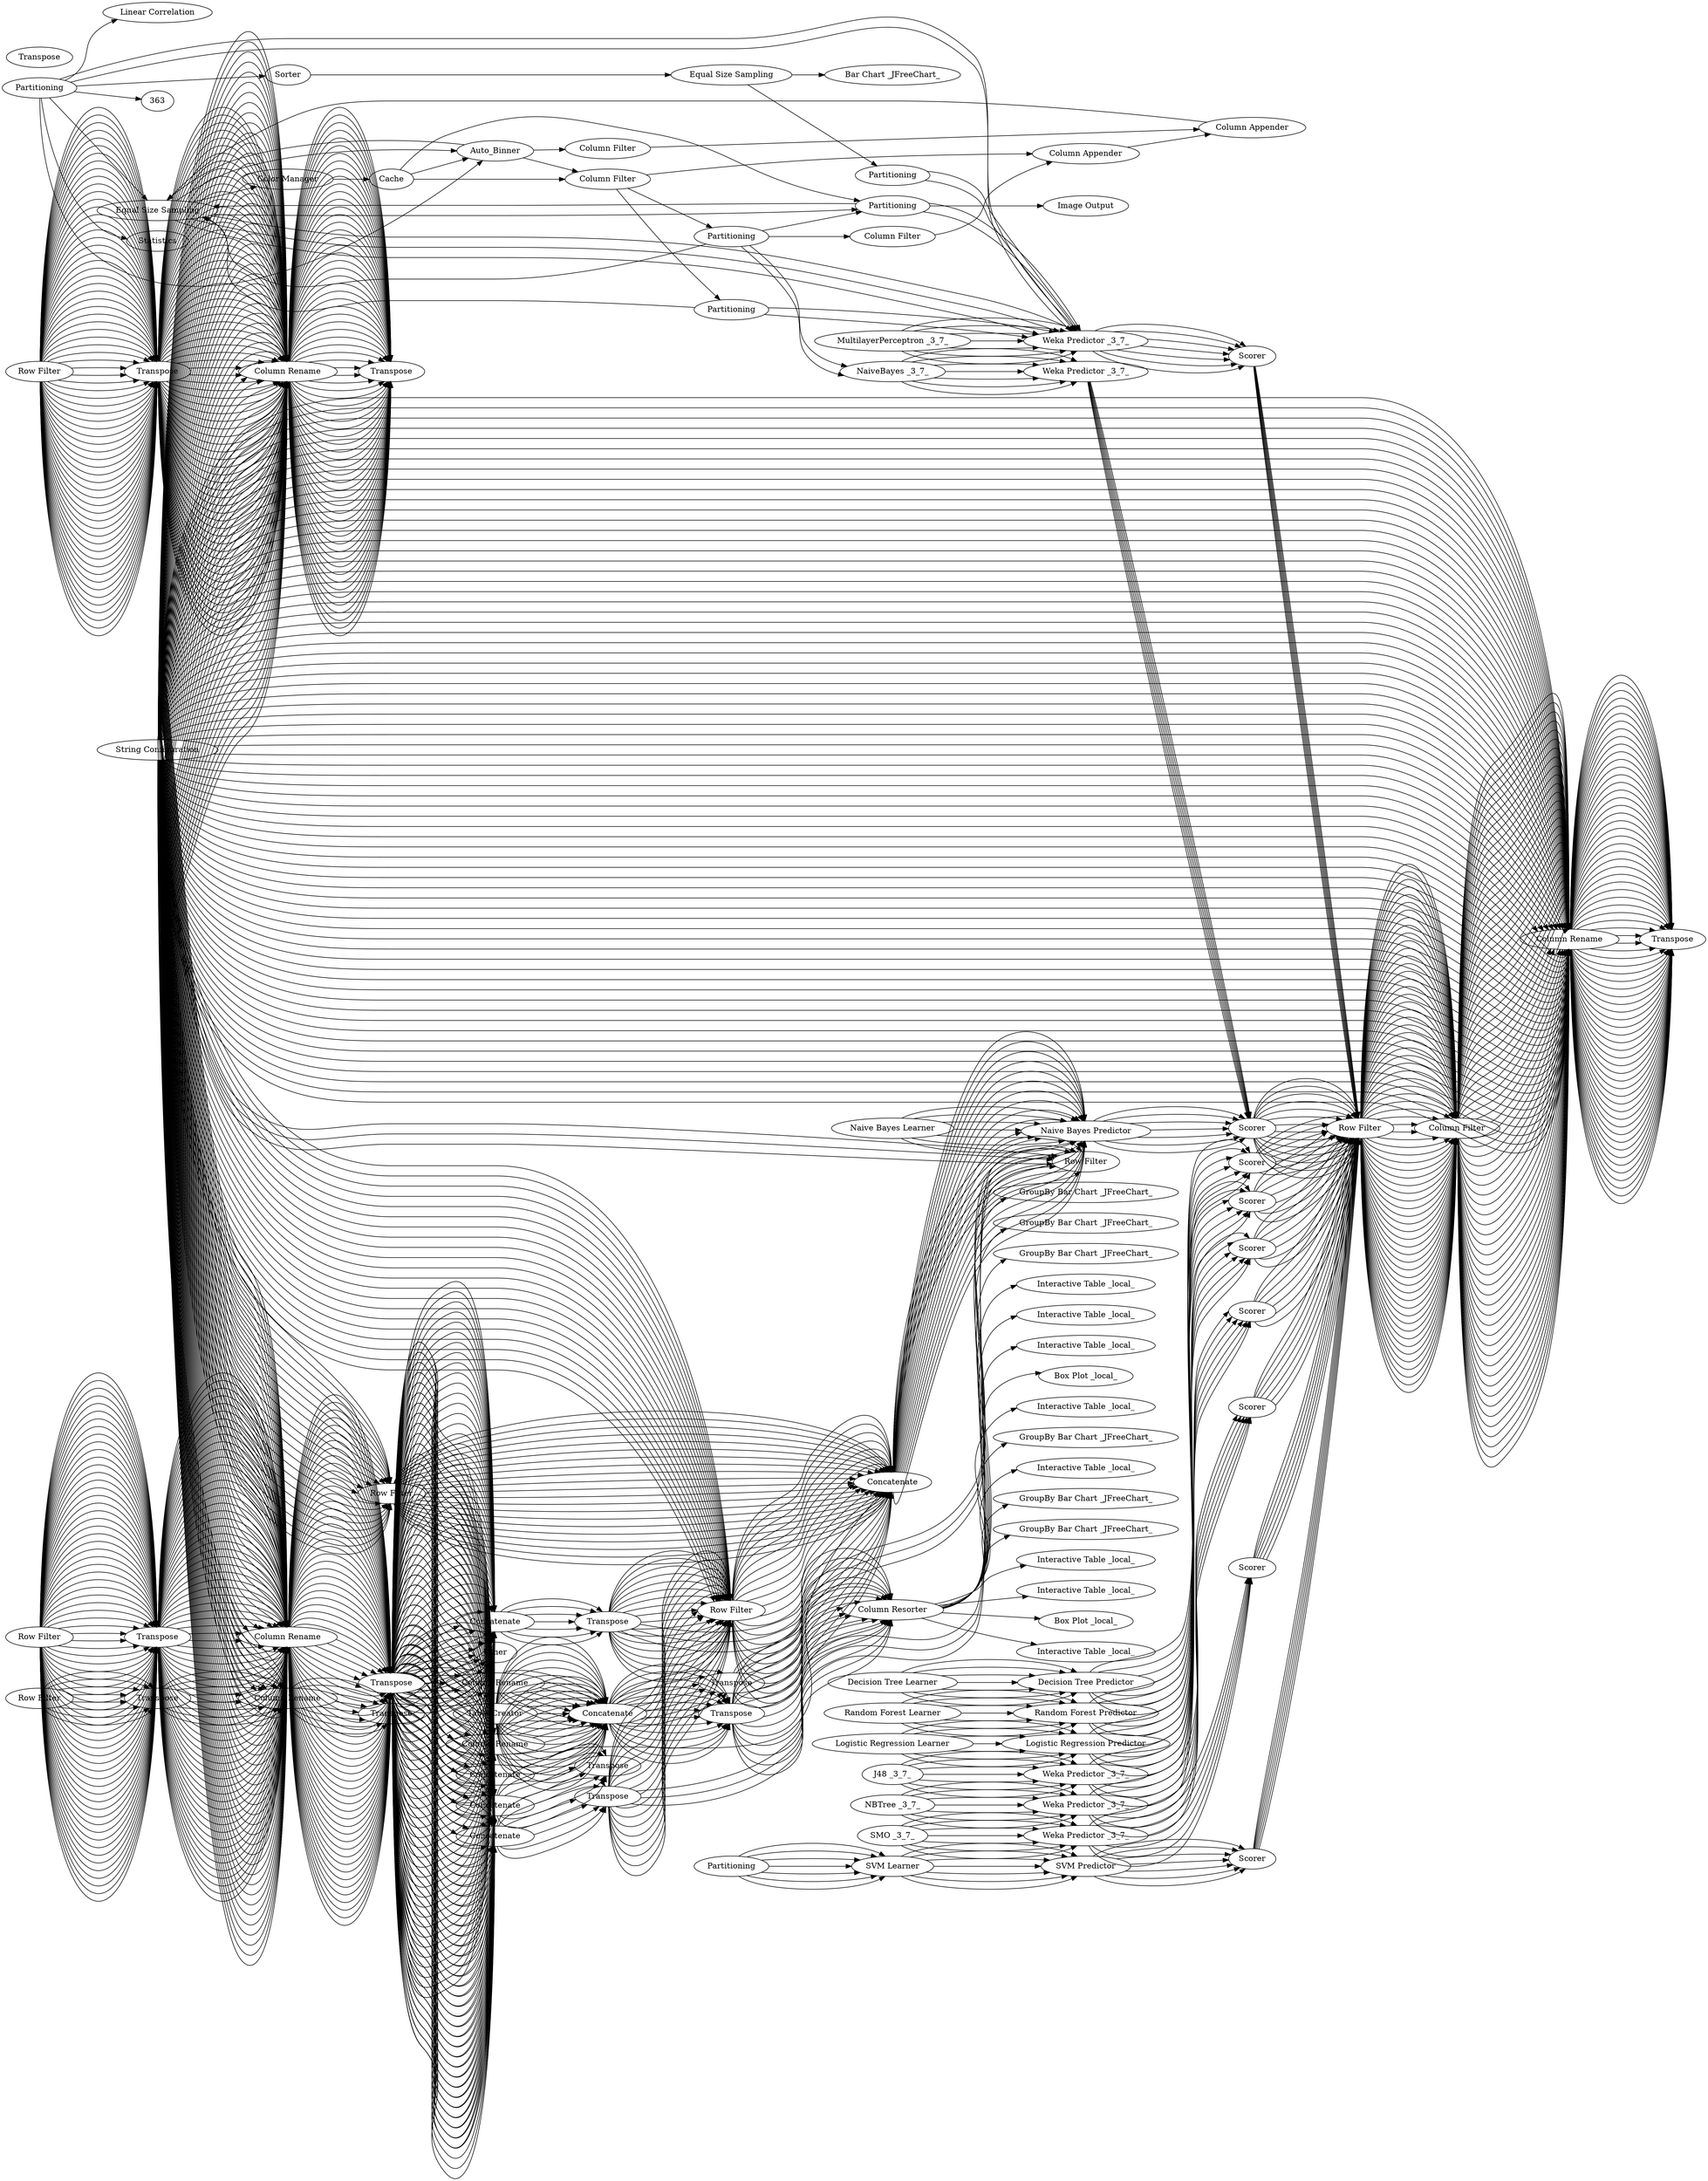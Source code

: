 digraph {
	1 [label="Excel Reader"]
	5 [label=Partitioning]
	23 [label="Image Output"]
	24 [label=Statistics]
	5 [label="Category To Number"]
	6 [label="Interactive Table _local_"]
	8 [label="Color Manager"]
	2 [label="Column Selection QuickForm _legacy_ _deprecated_"]
	3 [label="Column Selection QuickForm _legacy_ _deprecated_"]
	4 [label="R View _Table_"]
	5 [label="Merge Variables _deprecated_"]
	6 [label="String Input _legacy_ _deprecated_"]
	7 [label=Cache]
	10 [label="Column Filter"]
	218 [label="Linear Correlation"]
	216 [label=Concatenate]
	217 [label=Transpose]
	234 [label=Concatenate]
	235 [label=Concatenate]
	26 [label="Decision Tree Learner"]
	29 [label="Decision Tree Predictor"]
	30 [label=Scorer]
	48 [label="Row Filter"]
	49 [label="Column Filter"]
	67 [label="Column Rename"]
	212 [label=Transpose]
	220 [label="Row Filter"]
	221 [label="Row Filter"]
	228 [label=Transpose]
	229 [label="Column Rename"]
	230 [label=Transpose]
	231 [label="Column Rename"]
	232 [label=Transpose]
	233 [label=Transpose]
	241 [label="String Configuration"]
	51 [label="Random Forest Learner"]
	53 [label="Random Forest Predictor"]
	61 [label=Scorer]
	48 [label="Row Filter"]
	49 [label="Column Filter"]
	67 [label="Column Rename"]
	212 [label=Transpose]
	220 [label="Row Filter"]
	221 [label="Row Filter"]
	228 [label=Transpose]
	229 [label="Column Rename"]
	230 [label=Transpose]
	231 [label="Column Rename"]
	232 [label=Transpose]
	233 [label=Transpose]
	241 [label="String Configuration"]
	71 [label="Logistic Regression Learner"]
	73 [label="Logistic Regression Predictor"]
	74 [label=Scorer]
	48 [label="Row Filter"]
	49 [label="Column Filter"]
	67 [label="Column Rename"]
	212 [label=Transpose]
	220 [label="Row Filter"]
	221 [label="Row Filter"]
	228 [label=Transpose]
	229 [label="Column Rename"]
	230 [label=Transpose]
	231 [label="Column Rename"]
	232 [label=Transpose]
	233 [label=Transpose]
	241 [label="String Configuration"]
	174 [label="MultilayerPerceptron _3_7_"]
	176 [label="Weka Predictor _3_7_"]
	177 [label=Scorer]
	48 [label="Row Filter"]
	49 [label="Column Filter"]
	67 [label="Column Rename"]
	212 [label=Transpose]
	220 [label="Row Filter"]
	221 [label="Row Filter"]
	228 [label=Transpose]
	229 [label="Column Rename"]
	230 [label=Transpose]
	231 [label="Column Rename"]
	232 [label=Transpose]
	233 [label=Transpose]
	241 [label="String Configuration"]
	118 [label="J48 _3_7_"]
	120 [label="Weka Predictor _3_7_"]
	122 [label=Scorer]
	48 [label="Row Filter"]
	49 [label="Column Filter"]
	67 [label="Column Rename"]
	212 [label=Transpose]
	220 [label="Row Filter"]
	221 [label="Row Filter"]
	228 [label=Transpose]
	229 [label="Column Rename"]
	230 [label=Transpose]
	231 [label="Column Rename"]
	232 [label=Transpose]
	233 [label=Transpose]
	241 [label="String Configuration"]
	101 [label="NBTree _3_7_"]
	113 [label="Weka Predictor _3_7_"]
	114 [label=Scorer]
	48 [label="Row Filter"]
	49 [label="Column Filter"]
	67 [label="Column Rename"]
	212 [label=Transpose]
	220 [label="Row Filter"]
	221 [label="Row Filter"]
	228 [label=Transpose]
	229 [label="Column Rename"]
	230 [label=Transpose]
	231 [label="Column Rename"]
	232 [label=Transpose]
	233 [label=Transpose]
	241 [label="String Configuration"]
	133 [label="SMO _3_7_"]
	137 [label="Weka Predictor _3_7_"]
	141 [label=Scorer]
	48 [label="Row Filter"]
	49 [label="Column Filter"]
	67 [label="Column Rename"]
	212 [label=Transpose]
	220 [label="Row Filter"]
	221 [label="Row Filter"]
	228 [label=Transpose]
	229 [label="Column Rename"]
	230 [label=Transpose]
	231 [label="Column Rename"]
	232 [label=Transpose]
	233 [label=Transpose]
	241 [label="String Configuration"]
	191 [label="SVM Learner"]
	192 [label="SVM Predictor"]
	196 [label=Scorer]
	202 [label=Partitioning]
	48 [label="Row Filter"]
	49 [label="Column Filter"]
	67 [label="Column Rename"]
	212 [label=Transpose]
	220 [label="Row Filter"]
	221 [label="Row Filter"]
	228 [label=Transpose]
	229 [label="Column Rename"]
	230 [label=Transpose]
	231 [label="Column Rename"]
	232 [label=Transpose]
	233 [label=Transpose]
	241 [label="String Configuration"]
	265 [label=Transpose]
	268 [label=Transpose]
	48 [label="Row Filter"]
	49 [label="Column Filter"]
	67 [label="Column Rename"]
	212 [label=Transpose]
	220 [label="Row Filter"]
	221 [label="Row Filter"]
	228 [label=Transpose]
	229 [label="Column Rename"]
	230 [label=Transpose]
	231 [label="Column Rename"]
	232 [label=Transpose]
	233 [label=Transpose]
	241 [label="String Configuration"]
	288 [label="Naive Bayes Learner"]
	289 [label="Naive Bayes Predictor"]
	290 [label=Scorer]
	48 [label="Row Filter"]
	49 [label="Column Filter"]
	67 [label="Column Rename"]
	212 [label=Transpose]
	220 [label="Row Filter"]
	221 [label="Row Filter"]
	228 [label=Transpose]
	229 [label="Column Rename"]
	230 [label=Transpose]
	231 [label="Column Rename"]
	232 [label=Transpose]
	233 [label=Transpose]
	241 [label="String Configuration"]
	290 [label=Scorer]
	292 [label="NaiveBayes _3_7_"]
	293 [label="Weka Predictor _3_7_"]
	304 [label=Joiner]
	241 [label="String Configuration"]
	266 [label="Row Filter"]
	269 [label="Row Filter"]
	270 [label=Concatenate]
	271 [label=Transpose]
	274 [label="Table Creator"]
	275 [label=Concatenate]
	276 [label="Column Resorter"]
	277 [label="Column Rename"]
	278 [label=Transpose]
	241 [label="String Configuration"]
	266 [label="Row Filter"]
	269 [label="Row Filter"]
	270 [label=Concatenate]
	271 [label=Transpose]
	272 [label="Column Rename"]
	273 [label=Transpose]
	274 [label="Table Creator"]
	275 [label=Concatenate]
	276 [label="Column Resorter"]
	241 [label="String Configuration"]
	266 [label="Row Filter"]
	269 [label="Row Filter"]
	270 [label=Concatenate]
	271 [label=Transpose]
	272 [label="Column Rename"]
	273 [label=Transpose]
	274 [label="Table Creator"]
	275 [label=Concatenate]
	276 [label="Column Resorter"]
	324 [label="Equal Size Sampling"]
	325 [label=Sorter]
	326 [label="Bar Chart _JFreeChart_"]
	327 [label=Partitioning]
	216 [label=Concatenate]
	217 [label=Transpose]
	234 [label=Concatenate]
	235 [label=Concatenate]
	236 [label=Concatenate]
	26 [label="Decision Tree Learner"]
	29 [label="Decision Tree Predictor"]
	30 [label=Scorer]
	48 [label="Row Filter"]
	49 [label="Column Filter"]
	67 [label="Column Rename"]
	212 [label=Transpose]
	220 [label="Row Filter"]
	221 [label="Row Filter"]
	228 [label=Transpose]
	229 [label="Column Rename"]
	230 [label=Transpose]
	231 [label="Column Rename"]
	232 [label=Transpose]
	233 [label=Transpose]
	241 [label="String Configuration"]
	51 [label="Random Forest Learner"]
	53 [label="Random Forest Predictor"]
	61 [label=Scorer]
	48 [label="Row Filter"]
	49 [label="Column Filter"]
	67 [label="Column Rename"]
	212 [label=Transpose]
	220 [label="Row Filter"]
	221 [label="Row Filter"]
	228 [label=Transpose]
	229 [label="Column Rename"]
	230 [label=Transpose]
	231 [label="Column Rename"]
	232 [label=Transpose]
	233 [label=Transpose]
	241 [label="String Configuration"]
	71 [label="Logistic Regression Learner"]
	73 [label="Logistic Regression Predictor"]
	74 [label=Scorer]
	48 [label="Row Filter"]
	49 [label="Column Filter"]
	67 [label="Column Rename"]
	212 [label=Transpose]
	219 [label="Row Filter"]
	220 [label="Row Filter"]
	221 [label="Row Filter"]
	228 [label=Transpose]
	229 [label="Column Rename"]
	230 [label=Transpose]
	231 [label="Column Rename"]
	232 [label=Transpose]
	233 [label=Transpose]
	237 [label="Column Rename"]
	238 [label=Transpose]
	239 [label=Transpose]
	241 [label="String Configuration"]
	174 [label="MultilayerPerceptron _3_7_"]
	176 [label="Weka Predictor _3_7_"]
	177 [label=Scorer]
	48 [label="Row Filter"]
	49 [label="Column Filter"]
	67 [label="Column Rename"]
	212 [label=Transpose]
	219 [label="Row Filter"]
	220 [label="Row Filter"]
	221 [label="Row Filter"]
	228 [label=Transpose]
	229 [label="Column Rename"]
	230 [label=Transpose]
	231 [label="Column Rename"]
	232 [label=Transpose]
	233 [label=Transpose]
	237 [label="Column Rename"]
	238 [label=Transpose]
	239 [label=Transpose]
	241 [label="String Configuration"]
	118 [label="J48 _3_7_"]
	120 [label="Weka Predictor _3_7_"]
	122 [label=Scorer]
	48 [label="Row Filter"]
	49 [label="Column Filter"]
	67 [label="Column Rename"]
	212 [label=Transpose]
	219 [label="Row Filter"]
	220 [label="Row Filter"]
	221 [label="Row Filter"]
	228 [label=Transpose]
	229 [label="Column Rename"]
	230 [label=Transpose]
	231 [label="Column Rename"]
	232 [label=Transpose]
	233 [label=Transpose]
	237 [label="Column Rename"]
	238 [label=Transpose]
	239 [label=Transpose]
	241 [label="String Configuration"]
	101 [label="NBTree _3_7_"]
	113 [label="Weka Predictor _3_7_"]
	114 [label=Scorer]
	48 [label="Row Filter"]
	49 [label="Column Filter"]
	67 [label="Column Rename"]
	212 [label=Transpose]
	219 [label="Row Filter"]
	220 [label="Row Filter"]
	221 [label="Row Filter"]
	228 [label=Transpose]
	229 [label="Column Rename"]
	230 [label=Transpose]
	231 [label="Column Rename"]
	232 [label=Transpose]
	233 [label=Transpose]
	237 [label="Column Rename"]
	238 [label=Transpose]
	239 [label=Transpose]
	241 [label="String Configuration"]
	133 [label="SMO _3_7_"]
	137 [label="Weka Predictor _3_7_"]
	141 [label=Scorer]
	48 [label="Row Filter"]
	49 [label="Column Filter"]
	67 [label="Column Rename"]
	212 [label=Transpose]
	219 [label="Row Filter"]
	220 [label="Row Filter"]
	221 [label="Row Filter"]
	228 [label=Transpose]
	229 [label="Column Rename"]
	230 [label=Transpose]
	231 [label="Column Rename"]
	232 [label=Transpose]
	233 [label=Transpose]
	237 [label="Column Rename"]
	238 [label=Transpose]
	239 [label=Transpose]
	241 [label="String Configuration"]
	191 [label="SVM Learner"]
	192 [label="SVM Predictor"]
	196 [label=Scorer]
	202 [label=Partitioning]
	48 [label="Row Filter"]
	49 [label="Column Filter"]
	67 [label="Column Rename"]
	212 [label=Transpose]
	219 [label="Row Filter"]
	220 [label="Row Filter"]
	221 [label="Row Filter"]
	228 [label=Transpose]
	229 [label="Column Rename"]
	230 [label=Transpose]
	231 [label="Column Rename"]
	232 [label=Transpose]
	233 [label=Transpose]
	237 [label="Column Rename"]
	238 [label=Transpose]
	239 [label=Transpose]
	241 [label="String Configuration"]
	265 [label=Transpose]
	268 [label=Transpose]
	270 [label=Transpose]
	48 [label="Row Filter"]
	49 [label="Column Filter"]
	67 [label="Column Rename"]
	212 [label=Transpose]
	219 [label="Row Filter"]
	220 [label="Row Filter"]
	221 [label="Row Filter"]
	228 [label=Transpose]
	229 [label="Column Rename"]
	230 [label=Transpose]
	231 [label="Column Rename"]
	232 [label=Transpose]
	233 [label=Transpose]
	237 [label="Column Rename"]
	238 [label=Transpose]
	239 [label=Transpose]
	241 [label="String Configuration"]
	288 [label="Naive Bayes Learner"]
	289 [label="Naive Bayes Predictor"]
	290 [label=Scorer]
	48 [label="Row Filter"]
	49 [label="Column Filter"]
	67 [label="Column Rename"]
	212 [label=Transpose]
	219 [label="Row Filter"]
	220 [label="Row Filter"]
	221 [label="Row Filter"]
	228 [label=Transpose]
	229 [label="Column Rename"]
	230 [label=Transpose]
	231 [label="Column Rename"]
	232 [label=Transpose]
	233 [label=Transpose]
	237 [label="Column Rename"]
	238 [label=Transpose]
	239 [label=Transpose]
	241 [label="String Configuration"]
	290 [label=Scorer]
	292 [label="NaiveBayes _3_7_"]
	293 [label="Weka Predictor _3_7_"]
	241 [label="String Configuration"]
	264 [label="Row Filter"]
	266 [label="Row Filter"]
	269 [label="Row Filter"]
	270 [label=Concatenate]
	271 [label=Transpose]
	272 [label="Column Rename"]
	273 [label=Transpose]
	274 [label="Table Creator"]
	275 [label=Concatenate]
	276 [label="Column Resorter"]
	241 [label="String Configuration"]
	264 [label="Row Filter"]
	266 [label="Row Filter"]
	269 [label="Row Filter"]
	270 [label=Concatenate]
	271 [label=Transpose]
	274 [label="Table Creator"]
	275 [label=Concatenate]
	276 [label="Column Resorter"]
	277 [label="Column Rename"]
	278 [label=Transpose]
	241 [label="String Configuration"]
	264 [label="Row Filter"]
	266 [label="Row Filter"]
	269 [label="Row Filter"]
	270 [label=Concatenate]
	271 [label=Transpose]
	272 [label="Column Rename"]
	273 [label=Transpose]
	274 [label="Table Creator"]
	275 [label=Concatenate]
	276 [label="Column Resorter"]
	345 [label="GroupBy Bar Chart _JFreeChart_"]
	346 [label="GroupBy Bar Chart _JFreeChart_"]
	347 [label="GroupBy Bar Chart _JFreeChart_"]
	348 [label="Interactive Table _local_"]
	349 [label="Interactive Table _local_"]
	350 [label="Interactive Table _local_"]
	351 [label="Box Plot _local_"]
	352 [label="Interactive Table _local_"]
	354 [label="GroupBy Bar Chart _JFreeChart_"]
	355 [label="Interactive Table _local_"]
	356 [label="GroupBy Bar Chart _JFreeChart_"]
	357 [label="GroupBy Bar Chart _JFreeChart_"]
	358 [label="Interactive Table _local_"]
	359 [label="Interactive Table _local_"]
	360 [label="Box Plot _local_"]
	361 [label="Interactive Table _local_"]
	2 [label="Numeric Binner"]
	4 [label="String To Number"]
	5 [label="Box Plot"]
	6 [label=Auto_Binner]
	10 [label="Column Filter"]
	12 [label="Column Appender"]
	13 [label="Column Filter"]
	14 [label="Column Filter"]
	15 [label="Column Appender"]
	1 [label=Partitioning]
	2 [label=Partitioning]
	3 [label=Partitioning]
	4 [label=Partitioning]
	5 [label="Equal Size Sampling"]
	216 [label=Concatenate]
	217 [label=Transpose]
	234 [label=Concatenate]
	235 [label=Concatenate]
	26 [label="Decision Tree Learner"]
	29 [label="Decision Tree Predictor"]
	30 [label=Scorer]
	48 [label="Row Filter"]
	49 [label="Column Filter"]
	67 [label="Column Rename"]
	212 [label=Transpose]
	220 [label="Row Filter"]
	221 [label="Row Filter"]
	228 [label=Transpose]
	229 [label="Column Rename"]
	230 [label=Transpose]
	231 [label="Column Rename"]
	232 [label=Transpose]
	233 [label=Transpose]
	241 [label="String Configuration"]
	51 [label="Random Forest Learner"]
	53 [label="Random Forest Predictor"]
	61 [label=Scorer]
	48 [label="Row Filter"]
	49 [label="Column Filter"]
	67 [label="Column Rename"]
	212 [label=Transpose]
	220 [label="Row Filter"]
	221 [label="Row Filter"]
	228 [label=Transpose]
	229 [label="Column Rename"]
	230 [label=Transpose]
	231 [label="Column Rename"]
	232 [label=Transpose]
	233 [label=Transpose]
	241 [label="String Configuration"]
	71 [label="Logistic Regression Learner"]
	73 [label="Logistic Regression Predictor"]
	74 [label=Scorer]
	48 [label="Row Filter"]
	49 [label="Column Filter"]
	67 [label="Column Rename"]
	212 [label=Transpose]
	220 [label="Row Filter"]
	221 [label="Row Filter"]
	228 [label=Transpose]
	229 [label="Column Rename"]
	230 [label=Transpose]
	231 [label="Column Rename"]
	232 [label=Transpose]
	233 [label=Transpose]
	241 [label="String Configuration"]
	174 [label="MultilayerPerceptron _3_7_"]
	176 [label="Weka Predictor _3_7_"]
	177 [label=Scorer]
	48 [label="Row Filter"]
	49 [label="Column Filter"]
	67 [label="Column Rename"]
	212 [label=Transpose]
	220 [label="Row Filter"]
	221 [label="Row Filter"]
	228 [label=Transpose]
	229 [label="Column Rename"]
	230 [label=Transpose]
	231 [label="Column Rename"]
	232 [label=Transpose]
	233 [label=Transpose]
	241 [label="String Configuration"]
	118 [label="J48 _3_7_"]
	120 [label="Weka Predictor _3_7_"]
	122 [label=Scorer]
	48 [label="Row Filter"]
	49 [label="Column Filter"]
	67 [label="Column Rename"]
	212 [label=Transpose]
	220 [label="Row Filter"]
	221 [label="Row Filter"]
	228 [label=Transpose]
	229 [label="Column Rename"]
	230 [label=Transpose]
	231 [label="Column Rename"]
	232 [label=Transpose]
	233 [label=Transpose]
	241 [label="String Configuration"]
	101 [label="NBTree _3_7_"]
	113 [label="Weka Predictor _3_7_"]
	114 [label=Scorer]
	48 [label="Row Filter"]
	49 [label="Column Filter"]
	67 [label="Column Rename"]
	212 [label=Transpose]
	220 [label="Row Filter"]
	221 [label="Row Filter"]
	228 [label=Transpose]
	229 [label="Column Rename"]
	230 [label=Transpose]
	231 [label="Column Rename"]
	232 [label=Transpose]
	233 [label=Transpose]
	241 [label="String Configuration"]
	133 [label="SMO _3_7_"]
	137 [label="Weka Predictor _3_7_"]
	141 [label=Scorer]
	48 [label="Row Filter"]
	49 [label="Column Filter"]
	67 [label="Column Rename"]
	212 [label=Transpose]
	220 [label="Row Filter"]
	221 [label="Row Filter"]
	228 [label=Transpose]
	229 [label="Column Rename"]
	230 [label=Transpose]
	231 [label="Column Rename"]
	232 [label=Transpose]
	233 [label=Transpose]
	241 [label="String Configuration"]
	191 [label="SVM Learner"]
	192 [label="SVM Predictor"]
	196 [label=Scorer]
	202 [label=Partitioning]
	48 [label="Row Filter"]
	49 [label="Column Filter"]
	67 [label="Column Rename"]
	212 [label=Transpose]
	220 [label="Row Filter"]
	221 [label="Row Filter"]
	228 [label=Transpose]
	229 [label="Column Rename"]
	230 [label=Transpose]
	231 [label="Column Rename"]
	232 [label=Transpose]
	233 [label=Transpose]
	241 [label="String Configuration"]
	265 [label=Transpose]
	268 [label=Transpose]
	48 [label="Row Filter"]
	49 [label="Column Filter"]
	67 [label="Column Rename"]
	212 [label=Transpose]
	220 [label="Row Filter"]
	221 [label="Row Filter"]
	228 [label=Transpose]
	229 [label="Column Rename"]
	230 [label=Transpose]
	231 [label="Column Rename"]
	232 [label=Transpose]
	233 [label=Transpose]
	241 [label="String Configuration"]
	288 [label="Naive Bayes Learner"]
	289 [label="Naive Bayes Predictor"]
	290 [label=Scorer]
	48 [label="Row Filter"]
	49 [label="Column Filter"]
	67 [label="Column Rename"]
	212 [label=Transpose]
	220 [label="Row Filter"]
	221 [label="Row Filter"]
	228 [label=Transpose]
	229 [label="Column Rename"]
	230 [label=Transpose]
	231 [label="Column Rename"]
	232 [label=Transpose]
	233 [label=Transpose]
	241 [label="String Configuration"]
	290 [label=Scorer]
	292 [label="NaiveBayes _3_7_"]
	293 [label="Weka Predictor _3_7_"]
	304 [label=Joiner]
	241 [label="String Configuration"]
	266 [label="Row Filter"]
	269 [label="Row Filter"]
	270 [label=Concatenate]
	271 [label=Transpose]
	274 [label="Table Creator"]
	275 [label=Concatenate]
	276 [label="Column Resorter"]
	277 [label="Column Rename"]
	278 [label=Transpose]
	241 [label="String Configuration"]
	266 [label="Row Filter"]
	269 [label="Row Filter"]
	270 [label=Concatenate]
	271 [label=Transpose]
	272 [label="Column Rename"]
	273 [label=Transpose]
	274 [label="Table Creator"]
	275 [label=Concatenate]
	276 [label="Column Resorter"]
	241 [label="String Configuration"]
	266 [label="Row Filter"]
	269 [label="Row Filter"]
	270 [label=Concatenate]
	271 [label=Transpose]
	272 [label="Column Rename"]
	273 [label=Transpose]
	274 [label="Table Creator"]
	275 [label=Concatenate]
	276 [label="Column Resorter"]
	216 [label=Concatenate]
	217 [label=Transpose]
	234 [label=Concatenate]
	235 [label=Concatenate]
	26 [label="Decision Tree Learner"]
	29 [label="Decision Tree Predictor"]
	30 [label=Scorer]
	48 [label="Row Filter"]
	49 [label="Column Filter"]
	67 [label="Column Rename"]
	212 [label=Transpose]
	220 [label="Row Filter"]
	221 [label="Row Filter"]
	228 [label=Transpose]
	229 [label="Column Rename"]
	230 [label=Transpose]
	231 [label="Column Rename"]
	232 [label=Transpose]
	233 [label=Transpose]
	241 [label="String Configuration"]
	51 [label="Random Forest Learner"]
	53 [label="Random Forest Predictor"]
	61 [label=Scorer]
	48 [label="Row Filter"]
	49 [label="Column Filter"]
	67 [label="Column Rename"]
	212 [label=Transpose]
	220 [label="Row Filter"]
	221 [label="Row Filter"]
	228 [label=Transpose]
	229 [label="Column Rename"]
	230 [label=Transpose]
	231 [label="Column Rename"]
	232 [label=Transpose]
	233 [label=Transpose]
	241 [label="String Configuration"]
	71 [label="Logistic Regression Learner"]
	73 [label="Logistic Regression Predictor"]
	74 [label=Scorer]
	48 [label="Row Filter"]
	49 [label="Column Filter"]
	67 [label="Column Rename"]
	212 [label=Transpose]
	220 [label="Row Filter"]
	221 [label="Row Filter"]
	228 [label=Transpose]
	229 [label="Column Rename"]
	230 [label=Transpose]
	231 [label="Column Rename"]
	232 [label=Transpose]
	233 [label=Transpose]
	241 [label="String Configuration"]
	174 [label="MultilayerPerceptron _3_7_"]
	176 [label="Weka Predictor _3_7_"]
	177 [label=Scorer]
	48 [label="Row Filter"]
	49 [label="Column Filter"]
	67 [label="Column Rename"]
	212 [label=Transpose]
	220 [label="Row Filter"]
	221 [label="Row Filter"]
	228 [label=Transpose]
	229 [label="Column Rename"]
	230 [label=Transpose]
	231 [label="Column Rename"]
	232 [label=Transpose]
	233 [label=Transpose]
	241 [label="String Configuration"]
	118 [label="J48 _3_7_"]
	120 [label="Weka Predictor _3_7_"]
	122 [label=Scorer]
	48 [label="Row Filter"]
	49 [label="Column Filter"]
	67 [label="Column Rename"]
	212 [label=Transpose]
	220 [label="Row Filter"]
	221 [label="Row Filter"]
	228 [label=Transpose]
	229 [label="Column Rename"]
	230 [label=Transpose]
	231 [label="Column Rename"]
	232 [label=Transpose]
	233 [label=Transpose]
	241 [label="String Configuration"]
	101 [label="NBTree _3_7_"]
	113 [label="Weka Predictor _3_7_"]
	114 [label=Scorer]
	48 [label="Row Filter"]
	49 [label="Column Filter"]
	67 [label="Column Rename"]
	212 [label=Transpose]
	220 [label="Row Filter"]
	221 [label="Row Filter"]
	228 [label=Transpose]
	229 [label="Column Rename"]
	230 [label=Transpose]
	231 [label="Column Rename"]
	232 [label=Transpose]
	233 [label=Transpose]
	241 [label="String Configuration"]
	133 [label="SMO _3_7_"]
	137 [label="Weka Predictor _3_7_"]
	141 [label=Scorer]
	48 [label="Row Filter"]
	49 [label="Column Filter"]
	67 [label="Column Rename"]
	212 [label=Transpose]
	220 [label="Row Filter"]
	221 [label="Row Filter"]
	228 [label=Transpose]
	229 [label="Column Rename"]
	230 [label=Transpose]
	231 [label="Column Rename"]
	232 [label=Transpose]
	233 [label=Transpose]
	241 [label="String Configuration"]
	191 [label="SVM Learner"]
	192 [label="SVM Predictor"]
	196 [label=Scorer]
	202 [label=Partitioning]
	48 [label="Row Filter"]
	49 [label="Column Filter"]
	67 [label="Column Rename"]
	212 [label=Transpose]
	220 [label="Row Filter"]
	221 [label="Row Filter"]
	228 [label=Transpose]
	229 [label="Column Rename"]
	230 [label=Transpose]
	231 [label="Column Rename"]
	232 [label=Transpose]
	233 [label=Transpose]
	241 [label="String Configuration"]
	265 [label=Transpose]
	268 [label=Transpose]
	48 [label="Row Filter"]
	49 [label="Column Filter"]
	67 [label="Column Rename"]
	212 [label=Transpose]
	220 [label="Row Filter"]
	221 [label="Row Filter"]
	228 [label=Transpose]
	229 [label="Column Rename"]
	230 [label=Transpose]
	231 [label="Column Rename"]
	232 [label=Transpose]
	233 [label=Transpose]
	241 [label="String Configuration"]
	288 [label="Naive Bayes Learner"]
	289 [label="Naive Bayes Predictor"]
	290 [label=Scorer]
	48 [label="Row Filter"]
	49 [label="Column Filter"]
	67 [label="Column Rename"]
	212 [label=Transpose]
	220 [label="Row Filter"]
	221 [label="Row Filter"]
	228 [label=Transpose]
	229 [label="Column Rename"]
	230 [label=Transpose]
	231 [label="Column Rename"]
	232 [label=Transpose]
	233 [label=Transpose]
	241 [label="String Configuration"]
	290 [label=Scorer]
	292 [label="NaiveBayes _3_7_"]
	293 [label="Weka Predictor _3_7_"]
	304 [label=Joiner]
	241 [label="String Configuration"]
	266 [label="Row Filter"]
	269 [label="Row Filter"]
	270 [label=Concatenate]
	271 [label=Transpose]
	274 [label="Table Creator"]
	275 [label=Concatenate]
	276 [label="Column Resorter"]
	277 [label="Column Rename"]
	278 [label=Transpose]
	241 [label="String Configuration"]
	266 [label="Row Filter"]
	269 [label="Row Filter"]
	270 [label=Concatenate]
	271 [label=Transpose]
	272 [label="Column Rename"]
	273 [label=Transpose]
	274 [label="Table Creator"]
	275 [label=Concatenate]
	276 [label="Column Resorter"]
	241 [label="String Configuration"]
	266 [label="Row Filter"]
	269 [label="Row Filter"]
	270 [label=Concatenate]
	271 [label=Transpose]
	272 [label="Column Rename"]
	273 [label=Transpose]
	274 [label="Table Creator"]
	275 [label=Concatenate]
	276 [label="Column Resorter"]
	216 [label=Concatenate]
	217 [label=Transpose]
	234 [label=Concatenate]
	235 [label=Concatenate]
	26 [label="Decision Tree Learner"]
	29 [label="Decision Tree Predictor"]
	30 [label=Scorer]
	48 [label="Row Filter"]
	49 [label="Column Filter"]
	67 [label="Column Rename"]
	212 [label=Transpose]
	220 [label="Row Filter"]
	221 [label="Row Filter"]
	228 [label=Transpose]
	229 [label="Column Rename"]
	230 [label=Transpose]
	231 [label="Column Rename"]
	232 [label=Transpose]
	233 [label=Transpose]
	241 [label="String Configuration"]
	51 [label="Random Forest Learner"]
	53 [label="Random Forest Predictor"]
	61 [label=Scorer]
	48 [label="Row Filter"]
	49 [label="Column Filter"]
	67 [label="Column Rename"]
	212 [label=Transpose]
	220 [label="Row Filter"]
	221 [label="Row Filter"]
	228 [label=Transpose]
	229 [label="Column Rename"]
	230 [label=Transpose]
	231 [label="Column Rename"]
	232 [label=Transpose]
	233 [label=Transpose]
	241 [label="String Configuration"]
	71 [label="Logistic Regression Learner"]
	73 [label="Logistic Regression Predictor"]
	74 [label=Scorer]
	48 [label="Row Filter"]
	49 [label="Column Filter"]
	67 [label="Column Rename"]
	212 [label=Transpose]
	220 [label="Row Filter"]
	221 [label="Row Filter"]
	228 [label=Transpose]
	229 [label="Column Rename"]
	230 [label=Transpose]
	231 [label="Column Rename"]
	232 [label=Transpose]
	233 [label=Transpose]
	241 [label="String Configuration"]
	174 [label="MultilayerPerceptron _3_7_"]
	176 [label="Weka Predictor _3_7_"]
	177 [label=Scorer]
	48 [label="Row Filter"]
	49 [label="Column Filter"]
	67 [label="Column Rename"]
	212 [label=Transpose]
	220 [label="Row Filter"]
	221 [label="Row Filter"]
	228 [label=Transpose]
	229 [label="Column Rename"]
	230 [label=Transpose]
	231 [label="Column Rename"]
	232 [label=Transpose]
	233 [label=Transpose]
	241 [label="String Configuration"]
	118 [label="J48 _3_7_"]
	120 [label="Weka Predictor _3_7_"]
	122 [label=Scorer]
	48 [label="Row Filter"]
	49 [label="Column Filter"]
	67 [label="Column Rename"]
	212 [label=Transpose]
	220 [label="Row Filter"]
	221 [label="Row Filter"]
	228 [label=Transpose]
	229 [label="Column Rename"]
	230 [label=Transpose]
	231 [label="Column Rename"]
	232 [label=Transpose]
	233 [label=Transpose]
	241 [label="String Configuration"]
	101 [label="NBTree _3_7_"]
	113 [label="Weka Predictor _3_7_"]
	114 [label=Scorer]
	48 [label="Row Filter"]
	49 [label="Column Filter"]
	67 [label="Column Rename"]
	212 [label=Transpose]
	220 [label="Row Filter"]
	221 [label="Row Filter"]
	228 [label=Transpose]
	229 [label="Column Rename"]
	230 [label=Transpose]
	231 [label="Column Rename"]
	232 [label=Transpose]
	233 [label=Transpose]
	241 [label="String Configuration"]
	133 [label="SMO _3_7_"]
	137 [label="Weka Predictor _3_7_"]
	141 [label=Scorer]
	48 [label="Row Filter"]
	49 [label="Column Filter"]
	67 [label="Column Rename"]
	212 [label=Transpose]
	220 [label="Row Filter"]
	221 [label="Row Filter"]
	228 [label=Transpose]
	229 [label="Column Rename"]
	230 [label=Transpose]
	231 [label="Column Rename"]
	232 [label=Transpose]
	233 [label=Transpose]
	241 [label="String Configuration"]
	191 [label="SVM Learner"]
	192 [label="SVM Predictor"]
	196 [label=Scorer]
	202 [label=Partitioning]
	48 [label="Row Filter"]
	49 [label="Column Filter"]
	67 [label="Column Rename"]
	212 [label=Transpose]
	220 [label="Row Filter"]
	221 [label="Row Filter"]
	228 [label=Transpose]
	229 [label="Column Rename"]
	230 [label=Transpose]
	231 [label="Column Rename"]
	232 [label=Transpose]
	233 [label=Transpose]
	241 [label="String Configuration"]
	265 [label=Transpose]
	268 [label=Transpose]
	48 [label="Row Filter"]
	49 [label="Column Filter"]
	67 [label="Column Rename"]
	212 [label=Transpose]
	220 [label="Row Filter"]
	221 [label="Row Filter"]
	228 [label=Transpose]
	229 [label="Column Rename"]
	230 [label=Transpose]
	231 [label="Column Rename"]
	232 [label=Transpose]
	233 [label=Transpose]
	241 [label="String Configuration"]
	288 [label="Naive Bayes Learner"]
	289 [label="Naive Bayes Predictor"]
	290 [label=Scorer]
	48 [label="Row Filter"]
	49 [label="Column Filter"]
	67 [label="Column Rename"]
	212 [label=Transpose]
	220 [label="Row Filter"]
	221 [label="Row Filter"]
	228 [label=Transpose]
	229 [label="Column Rename"]
	230 [label=Transpose]
	231 [label="Column Rename"]
	232 [label=Transpose]
	233 [label=Transpose]
	241 [label="String Configuration"]
	290 [label=Scorer]
	292 [label="NaiveBayes _3_7_"]
	293 [label="Weka Predictor _3_7_"]
	304 [label=Joiner]
	241 [label="String Configuration"]
	266 [label="Row Filter"]
	269 [label="Row Filter"]
	270 [label=Concatenate]
	271 [label=Transpose]
	274 [label="Table Creator"]
	275 [label=Concatenate]
	276 [label="Column Resorter"]
	277 [label="Column Rename"]
	278 [label=Transpose]
	241 [label="String Configuration"]
	266 [label="Row Filter"]
	269 [label="Row Filter"]
	270 [label=Concatenate]
	271 [label=Transpose]
	272 [label="Column Rename"]
	273 [label=Transpose]
	274 [label="Table Creator"]
	275 [label=Concatenate]
	276 [label="Column Resorter"]
	241 [label="String Configuration"]
	266 [label="Row Filter"]
	269 [label="Row Filter"]
	270 [label=Concatenate]
	271 [label=Transpose]
	272 [label="Column Rename"]
	273 [label=Transpose]
	274 [label="Table Creator"]
	275 [label=Concatenate]
	276 [label="Column Resorter"]
	216 [label=Concatenate]
	217 [label=Transpose]
	234 [label=Concatenate]
	235 [label=Concatenate]
	26 [label="Decision Tree Learner"]
	29 [label="Decision Tree Predictor"]
	30 [label=Scorer]
	48 [label="Row Filter"]
	49 [label="Column Filter"]
	67 [label="Column Rename"]
	212 [label=Transpose]
	220 [label="Row Filter"]
	221 [label="Row Filter"]
	228 [label=Transpose]
	229 [label="Column Rename"]
	230 [label=Transpose]
	231 [label="Column Rename"]
	232 [label=Transpose]
	233 [label=Transpose]
	241 [label="String Configuration"]
	51 [label="Random Forest Learner"]
	53 [label="Random Forest Predictor"]
	61 [label=Scorer]
	48 [label="Row Filter"]
	49 [label="Column Filter"]
	67 [label="Column Rename"]
	212 [label=Transpose]
	220 [label="Row Filter"]
	221 [label="Row Filter"]
	228 [label=Transpose]
	229 [label="Column Rename"]
	230 [label=Transpose]
	231 [label="Column Rename"]
	232 [label=Transpose]
	233 [label=Transpose]
	241 [label="String Configuration"]
	71 [label="Logistic Regression Learner"]
	73 [label="Logistic Regression Predictor"]
	74 [label=Scorer]
	48 [label="Row Filter"]
	49 [label="Column Filter"]
	67 [label="Column Rename"]
	212 [label=Transpose]
	220 [label="Row Filter"]
	221 [label="Row Filter"]
	228 [label=Transpose]
	229 [label="Column Rename"]
	230 [label=Transpose]
	231 [label="Column Rename"]
	232 [label=Transpose]
	233 [label=Transpose]
	241 [label="String Configuration"]
	174 [label="MultilayerPerceptron _3_7_"]
	176 [label="Weka Predictor _3_7_"]
	177 [label=Scorer]
	48 [label="Row Filter"]
	49 [label="Column Filter"]
	67 [label="Column Rename"]
	212 [label=Transpose]
	220 [label="Row Filter"]
	221 [label="Row Filter"]
	228 [label=Transpose]
	229 [label="Column Rename"]
	230 [label=Transpose]
	231 [label="Column Rename"]
	232 [label=Transpose]
	233 [label=Transpose]
	241 [label="String Configuration"]
	118 [label="J48 _3_7_"]
	120 [label="Weka Predictor _3_7_"]
	122 [label=Scorer]
	48 [label="Row Filter"]
	49 [label="Column Filter"]
	67 [label="Column Rename"]
	212 [label=Transpose]
	220 [label="Row Filter"]
	221 [label="Row Filter"]
	228 [label=Transpose]
	229 [label="Column Rename"]
	230 [label=Transpose]
	231 [label="Column Rename"]
	232 [label=Transpose]
	233 [label=Transpose]
	241 [label="String Configuration"]
	101 [label="NBTree _3_7_"]
	113 [label="Weka Predictor _3_7_"]
	114 [label=Scorer]
	48 [label="Row Filter"]
	49 [label="Column Filter"]
	67 [label="Column Rename"]
	212 [label=Transpose]
	220 [label="Row Filter"]
	221 [label="Row Filter"]
	228 [label=Transpose]
	229 [label="Column Rename"]
	230 [label=Transpose]
	231 [label="Column Rename"]
	232 [label=Transpose]
	233 [label=Transpose]
	241 [label="String Configuration"]
	133 [label="SMO _3_7_"]
	137 [label="Weka Predictor _3_7_"]
	141 [label=Scorer]
	48 [label="Row Filter"]
	49 [label="Column Filter"]
	67 [label="Column Rename"]
	212 [label=Transpose]
	220 [label="Row Filter"]
	221 [label="Row Filter"]
	228 [label=Transpose]
	229 [label="Column Rename"]
	230 [label=Transpose]
	231 [label="Column Rename"]
	232 [label=Transpose]
	233 [label=Transpose]
	241 [label="String Configuration"]
	191 [label="SVM Learner"]
	192 [label="SVM Predictor"]
	196 [label=Scorer]
	202 [label=Partitioning]
	48 [label="Row Filter"]
	49 [label="Column Filter"]
	67 [label="Column Rename"]
	212 [label=Transpose]
	220 [label="Row Filter"]
	221 [label="Row Filter"]
	228 [label=Transpose]
	229 [label="Column Rename"]
	230 [label=Transpose]
	231 [label="Column Rename"]
	232 [label=Transpose]
	233 [label=Transpose]
	241 [label="String Configuration"]
	265 [label=Transpose]
	268 [label=Transpose]
	48 [label="Row Filter"]
	49 [label="Column Filter"]
	67 [label="Column Rename"]
	212 [label=Transpose]
	220 [label="Row Filter"]
	221 [label="Row Filter"]
	228 [label=Transpose]
	229 [label="Column Rename"]
	230 [label=Transpose]
	231 [label="Column Rename"]
	232 [label=Transpose]
	233 [label=Transpose]
	241 [label="String Configuration"]
	288 [label="Naive Bayes Learner"]
	289 [label="Naive Bayes Predictor"]
	290 [label=Scorer]
	48 [label="Row Filter"]
	49 [label="Column Filter"]
	67 [label="Column Rename"]
	212 [label=Transpose]
	220 [label="Row Filter"]
	221 [label="Row Filter"]
	228 [label=Transpose]
	229 [label="Column Rename"]
	230 [label=Transpose]
	231 [label="Column Rename"]
	232 [label=Transpose]
	233 [label=Transpose]
	241 [label="String Configuration"]
	290 [label=Scorer]
	292 [label="NaiveBayes _3_7_"]
	293 [label="Weka Predictor _3_7_"]
	304 [label=Joiner]
	241 [label="String Configuration"]
	266 [label="Row Filter"]
	269 [label="Row Filter"]
	270 [label=Concatenate]
	271 [label=Transpose]
	274 [label="Table Creator"]
	275 [label=Concatenate]
	276 [label="Column Resorter"]
	277 [label="Column Rename"]
	278 [label=Transpose]
	241 [label="String Configuration"]
	266 [label="Row Filter"]
	269 [label="Row Filter"]
	270 [label=Concatenate]
	271 [label=Transpose]
	272 [label="Column Rename"]
	273 [label=Transpose]
	274 [label="Table Creator"]
	275 [label=Concatenate]
	276 [label="Column Resorter"]
	241 [label="String Configuration"]
	266 [label="Row Filter"]
	269 [label="Row Filter"]
	270 [label=Concatenate]
	271 [label=Transpose]
	272 [label="Column Rename"]
	273 [label=Transpose]
	274 [label="Table Creator"]
	275 [label=Concatenate]
	276 [label="Column Resorter"]
	216 [label=Concatenate]
	217 [label=Transpose]
	234 [label=Concatenate]
	235 [label=Concatenate]
	26 [label="Decision Tree Learner"]
	29 [label="Decision Tree Predictor"]
	30 [label=Scorer]
	48 [label="Row Filter"]
	49 [label="Column Filter"]
	67 [label="Column Rename"]
	212 [label=Transpose]
	220 [label="Row Filter"]
	221 [label="Row Filter"]
	228 [label=Transpose]
	229 [label="Column Rename"]
	230 [label=Transpose]
	231 [label="Column Rename"]
	232 [label=Transpose]
	233 [label=Transpose]
	241 [label="String Configuration"]
	51 [label="Random Forest Learner"]
	53 [label="Random Forest Predictor"]
	61 [label=Scorer]
	48 [label="Row Filter"]
	49 [label="Column Filter"]
	67 [label="Column Rename"]
	212 [label=Transpose]
	220 [label="Row Filter"]
	221 [label="Row Filter"]
	228 [label=Transpose]
	229 [label="Column Rename"]
	230 [label=Transpose]
	231 [label="Column Rename"]
	232 [label=Transpose]
	233 [label=Transpose]
	241 [label="String Configuration"]
	71 [label="Logistic Regression Learner"]
	73 [label="Logistic Regression Predictor"]
	74 [label=Scorer]
	48 [label="Row Filter"]
	49 [label="Column Filter"]
	67 [label="Column Rename"]
	212 [label=Transpose]
	220 [label="Row Filter"]
	221 [label="Row Filter"]
	228 [label=Transpose]
	229 [label="Column Rename"]
	230 [label=Transpose]
	231 [label="Column Rename"]
	232 [label=Transpose]
	233 [label=Transpose]
	241 [label="String Configuration"]
	174 [label="MultilayerPerceptron _3_7_"]
	176 [label="Weka Predictor _3_7_"]
	177 [label=Scorer]
	48 [label="Row Filter"]
	49 [label="Column Filter"]
	67 [label="Column Rename"]
	212 [label=Transpose]
	220 [label="Row Filter"]
	221 [label="Row Filter"]
	228 [label=Transpose]
	229 [label="Column Rename"]
	230 [label=Transpose]
	231 [label="Column Rename"]
	232 [label=Transpose]
	233 [label=Transpose]
	241 [label="String Configuration"]
	118 [label="J48 _3_7_"]
	120 [label="Weka Predictor _3_7_"]
	122 [label=Scorer]
	48 [label="Row Filter"]
	49 [label="Column Filter"]
	67 [label="Column Rename"]
	212 [label=Transpose]
	220 [label="Row Filter"]
	221 [label="Row Filter"]
	228 [label=Transpose]
	229 [label="Column Rename"]
	230 [label=Transpose]
	231 [label="Column Rename"]
	232 [label=Transpose]
	233 [label=Transpose]
	241 [label="String Configuration"]
	101 [label="NBTree _3_7_"]
	113 [label="Weka Predictor _3_7_"]
	114 [label=Scorer]
	48 [label="Row Filter"]
	49 [label="Column Filter"]
	67 [label="Column Rename"]
	212 [label=Transpose]
	220 [label="Row Filter"]
	221 [label="Row Filter"]
	228 [label=Transpose]
	229 [label="Column Rename"]
	230 [label=Transpose]
	231 [label="Column Rename"]
	232 [label=Transpose]
	233 [label=Transpose]
	241 [label="String Configuration"]
	133 [label="SMO _3_7_"]
	137 [label="Weka Predictor _3_7_"]
	141 [label=Scorer]
	48 [label="Row Filter"]
	49 [label="Column Filter"]
	67 [label="Column Rename"]
	212 [label=Transpose]
	220 [label="Row Filter"]
	221 [label="Row Filter"]
	228 [label=Transpose]
	229 [label="Column Rename"]
	230 [label=Transpose]
	231 [label="Column Rename"]
	232 [label=Transpose]
	233 [label=Transpose]
	241 [label="String Configuration"]
	191 [label="SVM Learner"]
	192 [label="SVM Predictor"]
	196 [label=Scorer]
	202 [label=Partitioning]
	48 [label="Row Filter"]
	49 [label="Column Filter"]
	67 [label="Column Rename"]
	212 [label=Transpose]
	220 [label="Row Filter"]
	221 [label="Row Filter"]
	228 [label=Transpose]
	229 [label="Column Rename"]
	230 [label=Transpose]
	231 [label="Column Rename"]
	232 [label=Transpose]
	233 [label=Transpose]
	241 [label="String Configuration"]
	265 [label=Transpose]
	268 [label=Transpose]
	48 [label="Row Filter"]
	49 [label="Column Filter"]
	67 [label="Column Rename"]
	212 [label=Transpose]
	220 [label="Row Filter"]
	221 [label="Row Filter"]
	228 [label=Transpose]
	229 [label="Column Rename"]
	230 [label=Transpose]
	231 [label="Column Rename"]
	232 [label=Transpose]
	233 [label=Transpose]
	241 [label="String Configuration"]
	288 [label="Naive Bayes Learner"]
	289 [label="Naive Bayes Predictor"]
	290 [label=Scorer]
	48 [label="Row Filter"]
	49 [label="Column Filter"]
	67 [label="Column Rename"]
	212 [label=Transpose]
	220 [label="Row Filter"]
	221 [label="Row Filter"]
	228 [label=Transpose]
	229 [label="Column Rename"]
	230 [label=Transpose]
	231 [label="Column Rename"]
	232 [label=Transpose]
	233 [label=Transpose]
	241 [label="String Configuration"]
	290 [label=Scorer]
	292 [label="NaiveBayes _3_7_"]
	293 [label="Weka Predictor _3_7_"]
	304 [label=Joiner]
	241 [label="String Configuration"]
	266 [label="Row Filter"]
	269 [label="Row Filter"]
	270 [label=Concatenate]
	271 [label=Transpose]
	274 [label="Table Creator"]
	275 [label=Concatenate]
	276 [label="Column Resorter"]
	277 [label="Column Rename"]
	278 [label=Transpose]
	241 [label="String Configuration"]
	266 [label="Row Filter"]
	269 [label="Row Filter"]
	270 [label=Concatenate]
	271 [label=Transpose]
	272 [label="Column Rename"]
	273 [label=Transpose]
	274 [label="Table Creator"]
	275 [label=Concatenate]
	276 [label="Column Resorter"]
	241 [label="String Configuration"]
	266 [label="Row Filter"]
	269 [label="Row Filter"]
	270 [label=Concatenate]
	271 [label=Transpose]
	272 [label="Column Rename"]
	273 [label=Transpose]
	274 [label="Table Creator"]
	275 [label=Concatenate]
	276 [label="Column Resorter"]
	2 -> 5
	3 -> 5
	5 -> 4
	6 -> 5
	7 -> 6
	7 -> 4
	7 -> 10
	10 -> 2
	10 -> 3
	5 -> 6
	5 -> 8
	8 -> 7
	48 -> 49
	49 -> 67
	67 -> 212
	220 -> 232
	221 -> 228
	228 -> 229
	229 -> 230
	231 -> 233
	232 -> 231
	241 -> 67
	241 -> 229
	241 -> 231
	26 -> 29
	29 -> 30
	30 -> 48
	48 -> 49
	49 -> 67
	67 -> 212
	220 -> 232
	221 -> 228
	228 -> 229
	229 -> 230
	231 -> 233
	232 -> 231
	241 -> 67
	241 -> 229
	241 -> 231
	51 -> 53
	53 -> 61
	61 -> 48
	48 -> 49
	49 -> 67
	67 -> 212
	220 -> 232
	221 -> 228
	228 -> 229
	229 -> 230
	231 -> 233
	232 -> 231
	241 -> 67
	241 -> 229
	241 -> 231
	71 -> 73
	73 -> 74
	74 -> 48
	48 -> 49
	49 -> 67
	67 -> 212
	220 -> 232
	221 -> 228
	228 -> 229
	229 -> 230
	231 -> 233
	232 -> 231
	241 -> 67
	241 -> 229
	241 -> 231
	174 -> 176
	176 -> 177
	177 -> 48
	48 -> 49
	49 -> 67
	67 -> 212
	220 -> 232
	221 -> 228
	228 -> 229
	229 -> 230
	231 -> 233
	232 -> 231
	241 -> 67
	241 -> 229
	241 -> 231
	118 -> 120
	120 -> 122
	122 -> 48
	48 -> 49
	49 -> 67
	67 -> 212
	220 -> 232
	221 -> 228
	228 -> 229
	229 -> 230
	231 -> 233
	232 -> 231
	241 -> 67
	241 -> 229
	241 -> 231
	101 -> 113
	113 -> 114
	114 -> 48
	48 -> 49
	49 -> 67
	67 -> 212
	220 -> 232
	221 -> 228
	228 -> 229
	229 -> 230
	231 -> 233
	232 -> 231
	241 -> 67
	241 -> 229
	241 -> 231
	133 -> 137
	137 -> 141
	141 -> 48
	48 -> 49
	49 -> 67
	67 -> 212
	220 -> 232
	221 -> 228
	228 -> 229
	229 -> 230
	231 -> 233
	232 -> 231
	241 -> 67
	241 -> 229
	241 -> 231
	191 -> 192
	192 -> 196
	196 -> 48
	202 -> 191
	48 -> 49
	49 -> 67
	67 -> 212
	220 -> 232
	221 -> 228
	228 -> 229
	229 -> 230
	231 -> 233
	232 -> 231
	241 -> 67
	241 -> 229
	241 -> 231
	288 -> 289
	289 -> 290
	290 -> 48
	48 -> 49
	49 -> 67
	67 -> 212
	220 -> 232
	221 -> 228
	228 -> 229
	229 -> 230
	231 -> 233
	232 -> 231
	241 -> 67
	241 -> 229
	241 -> 231
	290 -> 48
	292 -> 293
	293 -> 290
	241 -> 266
	241 -> 269
	266 -> 270
	269 -> 270
	270 -> 289
	233 -> 277
	274 -> 275
	275 -> 278
	277 -> 275
	278 -> 276
	241 -> 266
	241 -> 269
	266 -> 270
	269 -> 270
	270 -> 289
	233 -> 272
	272 -> 275
	273 -> 276
	274 -> 275
	275 -> 273
	241 -> 266
	241 -> 269
	266 -> 270
	269 -> 270
	270 -> 289
	233 -> 272
	272 -> 275
	273 -> 276
	274 -> 275
	275 -> 273
	216 -> 217
	234 -> 268
	235 -> 265
	233 -> 235
	233 -> 234
	233 -> 216
	233 -> 304
	233 -> 234
	233 -> 235
	233 -> 216
	233 -> 304
	233 -> 235
	233 -> 234
	233 -> 216
	233 -> 216
	233 -> 235
	233 -> 234
	233 -> 216
	233 -> 234
	233 -> 235
	233 -> 216
	233 -> 235
	233 -> 234
	233 -> 216
	233 -> 234
	233 -> 235
	233 -> 216
	233 -> 235
	233 -> 234
	265 -> 266
	265 -> 266
	265 -> 266
	268 -> 266
	268 -> 266
	268 -> 266
	233 -> 216
	233 -> 235
	233 -> 234
	233 -> 235
	233 -> 234
	233 -> 216
	48 -> 49
	49 -> 67
	67 -> 212
	220 -> 232
	221 -> 228
	228 -> 229
	229 -> 230
	231 -> 233
	232 -> 231
	241 -> 67
	241 -> 229
	241 -> 231
	26 -> 29
	29 -> 30
	30 -> 48
	48 -> 49
	49 -> 67
	67 -> 212
	220 -> 232
	221 -> 228
	228 -> 229
	229 -> 230
	231 -> 233
	232 -> 231
	241 -> 67
	241 -> 229
	241 -> 231
	51 -> 53
	53 -> 61
	61 -> 48
	48 -> 49
	49 -> 67
	67 -> 212
	219 -> 239
	220 -> 232
	221 -> 228
	228 -> 229
	229 -> 230
	231 -> 233
	232 -> 231
	237 -> 238
	239 -> 237
	241 -> 67
	241 -> 229
	241 -> 231
	241 -> 237
	71 -> 73
	73 -> 74
	74 -> 48
	48 -> 49
	49 -> 67
	67 -> 212
	219 -> 239
	220 -> 232
	221 -> 228
	228 -> 229
	229 -> 230
	231 -> 233
	232 -> 231
	237 -> 238
	239 -> 237
	241 -> 67
	241 -> 229
	241 -> 231
	241 -> 237
	174 -> 176
	176 -> 177
	177 -> 48
	48 -> 49
	49 -> 67
	67 -> 212
	219 -> 239
	220 -> 232
	221 -> 228
	228 -> 229
	229 -> 230
	231 -> 233
	232 -> 231
	237 -> 238
	239 -> 237
	241 -> 67
	241 -> 229
	241 -> 231
	241 -> 237
	118 -> 120
	120 -> 122
	122 -> 48
	48 -> 49
	49 -> 67
	67 -> 212
	219 -> 239
	220 -> 232
	221 -> 228
	228 -> 229
	229 -> 230
	231 -> 233
	232 -> 231
	237 -> 238
	239 -> 237
	241 -> 67
	241 -> 229
	241 -> 231
	241 -> 237
	101 -> 113
	113 -> 114
	114 -> 48
	48 -> 49
	49 -> 67
	67 -> 212
	219 -> 239
	220 -> 232
	221 -> 228
	228 -> 229
	229 -> 230
	231 -> 233
	232 -> 231
	237 -> 238
	239 -> 237
	241 -> 67
	241 -> 229
	241 -> 231
	241 -> 237
	133 -> 137
	137 -> 141
	141 -> 48
	48 -> 49
	49 -> 67
	67 -> 212
	219 -> 239
	220 -> 232
	221 -> 228
	228 -> 229
	229 -> 230
	231 -> 233
	232 -> 231
	237 -> 238
	239 -> 237
	241 -> 67
	241 -> 229
	241 -> 231
	241 -> 237
	191 -> 192
	192 -> 196
	196 -> 48
	202 -> 191
	48 -> 49
	49 -> 67
	67 -> 212
	219 -> 239
	220 -> 232
	221 -> 228
	228 -> 229
	229 -> 230
	231 -> 233
	232 -> 231
	237 -> 238
	239 -> 237
	241 -> 67
	241 -> 229
	241 -> 231
	241 -> 237
	288 -> 289
	289 -> 290
	290 -> 48
	48 -> 49
	49 -> 67
	67 -> 212
	219 -> 239
	220 -> 232
	221 -> 228
	228 -> 229
	229 -> 230
	231 -> 233
	232 -> 231
	237 -> 238
	239 -> 237
	241 -> 67
	241 -> 229
	241 -> 231
	241 -> 237
	290 -> 48
	292 -> 293
	293 -> 290
	241 -> 264
	241 -> 266
	241 -> 269
	264 -> 270
	266 -> 270
	269 -> 270
	270 -> 289
	233 -> 272
	272 -> 275
	273 -> 276
	274 -> 275
	275 -> 273
	241 -> 264
	241 -> 266
	241 -> 269
	264 -> 270
	266 -> 270
	269 -> 270
	270 -> 289
	233 -> 277
	274 -> 275
	275 -> 278
	277 -> 275
	278 -> 276
	241 -> 264
	241 -> 266
	241 -> 269
	264 -> 270
	266 -> 270
	269 -> 270
	270 -> 289
	233 -> 272
	272 -> 275
	273 -> 276
	274 -> 275
	275 -> 273
	216 -> 217
	234 -> 268
	235 -> 265
	236 -> 270
	233 -> 236
	233 -> 235
	233 -> 234
	233 -> 216
	233 -> 236
	233 -> 234
	233 -> 235
	233 -> 216
	233 -> 236
	233 -> 235
	233 -> 234
	233 -> 216
	233 -> 216
	233 -> 235
	233 -> 234
	233 -> 236
	233 -> 216
	233 -> 234
	233 -> 235
	233 -> 236
	233 -> 216
	233 -> 235
	233 -> 234
	233 -> 236
	233 -> 216
	233 -> 236
	233 -> 234
	233 -> 235
	233 -> 216
	233 -> 236
	233 -> 235
	233 -> 234
	265 -> 264
	265 -> 264
	265 -> 264
	268 -> 264
	268 -> 264
	268 -> 264
	270 -> 264
	270 -> 264
	270 -> 264
	233 -> 216
	233 -> 236
	233 -> 235
	233 -> 234
	233 -> 236
	233 -> 235
	233 -> 234
	233 -> 216
	2 -> 4
	2 -> 13
	4 -> 5
	6 -> 10
	6 -> 14
	10 -> 12
	12 -> 15
	13 -> 12
	14 -> 15
	48 -> 49
	49 -> 67
	67 -> 212
	220 -> 232
	221 -> 228
	228 -> 229
	229 -> 230
	231 -> 233
	232 -> 231
	241 -> 67
	241 -> 229
	241 -> 231
	26 -> 29
	29 -> 30
	30 -> 48
	48 -> 49
	49 -> 67
	67 -> 212
	220 -> 232
	221 -> 228
	228 -> 229
	229 -> 230
	231 -> 233
	232 -> 231
	241 -> 67
	241 -> 229
	241 -> 231
	51 -> 53
	53 -> 61
	61 -> 48
	48 -> 49
	49 -> 67
	67 -> 212
	220 -> 232
	221 -> 228
	228 -> 229
	229 -> 230
	231 -> 233
	232 -> 231
	241 -> 67
	241 -> 229
	241 -> 231
	71 -> 73
	73 -> 74
	74 -> 48
	48 -> 49
	49 -> 67
	67 -> 212
	220 -> 232
	221 -> 228
	228 -> 229
	229 -> 230
	231 -> 233
	232 -> 231
	241 -> 67
	241 -> 229
	241 -> 231
	174 -> 176
	176 -> 177
	177 -> 48
	48 -> 49
	49 -> 67
	67 -> 212
	220 -> 232
	221 -> 228
	228 -> 229
	229 -> 230
	231 -> 233
	232 -> 231
	241 -> 67
	241 -> 229
	241 -> 231
	118 -> 120
	120 -> 122
	122 -> 48
	48 -> 49
	49 -> 67
	67 -> 212
	220 -> 232
	221 -> 228
	228 -> 229
	229 -> 230
	231 -> 233
	232 -> 231
	241 -> 67
	241 -> 229
	241 -> 231
	101 -> 113
	113 -> 114
	114 -> 48
	48 -> 49
	49 -> 67
	67 -> 212
	220 -> 232
	221 -> 228
	228 -> 229
	229 -> 230
	231 -> 233
	232 -> 231
	241 -> 67
	241 -> 229
	241 -> 231
	133 -> 137
	137 -> 141
	141 -> 48
	48 -> 49
	49 -> 67
	67 -> 212
	220 -> 232
	221 -> 228
	228 -> 229
	229 -> 230
	231 -> 233
	232 -> 231
	241 -> 67
	241 -> 229
	241 -> 231
	191 -> 192
	192 -> 196
	196 -> 48
	202 -> 191
	48 -> 49
	49 -> 67
	67 -> 212
	220 -> 232
	221 -> 228
	228 -> 229
	229 -> 230
	231 -> 233
	232 -> 231
	241 -> 67
	241 -> 229
	241 -> 231
	288 -> 289
	289 -> 290
	290 -> 48
	48 -> 49
	49 -> 67
	67 -> 212
	220 -> 232
	221 -> 228
	228 -> 229
	229 -> 230
	231 -> 233
	232 -> 231
	241 -> 67
	241 -> 229
	241 -> 231
	290 -> 48
	292 -> 293
	293 -> 290
	241 -> 266
	241 -> 269
	266 -> 270
	269 -> 270
	270 -> 289
	233 -> 277
	274 -> 275
	275 -> 278
	277 -> 275
	278 -> 276
	241 -> 266
	241 -> 269
	266 -> 270
	269 -> 270
	270 -> 289
	233 -> 272
	272 -> 275
	273 -> 276
	274 -> 275
	275 -> 273
	241 -> 266
	241 -> 269
	266 -> 270
	269 -> 270
	270 -> 289
	233 -> 272
	272 -> 275
	273 -> 276
	274 -> 275
	275 -> 273
	216 -> 217
	234 -> 268
	235 -> 265
	233 -> 235
	233 -> 234
	233 -> 216
	233 -> 304
	233 -> 234
	233 -> 235
	233 -> 216
	233 -> 304
	233 -> 235
	233 -> 234
	233 -> 216
	233 -> 216
	233 -> 235
	233 -> 234
	233 -> 216
	233 -> 234
	233 -> 235
	233 -> 216
	233 -> 235
	233 -> 234
	233 -> 216
	233 -> 234
	233 -> 235
	233 -> 216
	233 -> 235
	233 -> 234
	265 -> 266
	265 -> 266
	265 -> 266
	268 -> 266
	268 -> 266
	268 -> 266
	233 -> 216
	233 -> 235
	233 -> 234
	233 -> 235
	233 -> 234
	233 -> 216
	48 -> 49
	49 -> 67
	67 -> 212
	220 -> 232
	221 -> 228
	228 -> 229
	229 -> 230
	231 -> 233
	232 -> 231
	241 -> 67
	241 -> 229
	241 -> 231
	26 -> 29
	29 -> 30
	30 -> 48
	48 -> 49
	49 -> 67
	67 -> 212
	220 -> 232
	221 -> 228
	228 -> 229
	229 -> 230
	231 -> 233
	232 -> 231
	241 -> 67
	241 -> 229
	241 -> 231
	51 -> 53
	53 -> 61
	61 -> 48
	48 -> 49
	49 -> 67
	67 -> 212
	220 -> 232
	221 -> 228
	228 -> 229
	229 -> 230
	231 -> 233
	232 -> 231
	241 -> 67
	241 -> 229
	241 -> 231
	71 -> 73
	73 -> 74
	74 -> 48
	48 -> 49
	49 -> 67
	67 -> 212
	220 -> 232
	221 -> 228
	228 -> 229
	229 -> 230
	231 -> 233
	232 -> 231
	241 -> 67
	241 -> 229
	241 -> 231
	174 -> 176
	176 -> 177
	177 -> 48
	48 -> 49
	49 -> 67
	67 -> 212
	220 -> 232
	221 -> 228
	228 -> 229
	229 -> 230
	231 -> 233
	232 -> 231
	241 -> 67
	241 -> 229
	241 -> 231
	118 -> 120
	120 -> 122
	122 -> 48
	48 -> 49
	49 -> 67
	67 -> 212
	220 -> 232
	221 -> 228
	228 -> 229
	229 -> 230
	231 -> 233
	232 -> 231
	241 -> 67
	241 -> 229
	241 -> 231
	101 -> 113
	113 -> 114
	114 -> 48
	48 -> 49
	49 -> 67
	67 -> 212
	220 -> 232
	221 -> 228
	228 -> 229
	229 -> 230
	231 -> 233
	232 -> 231
	241 -> 67
	241 -> 229
	241 -> 231
	133 -> 137
	137 -> 141
	141 -> 48
	48 -> 49
	49 -> 67
	67 -> 212
	220 -> 232
	221 -> 228
	228 -> 229
	229 -> 230
	231 -> 233
	232 -> 231
	241 -> 67
	241 -> 229
	241 -> 231
	191 -> 192
	192 -> 196
	196 -> 48
	202 -> 191
	48 -> 49
	49 -> 67
	67 -> 212
	220 -> 232
	221 -> 228
	228 -> 229
	229 -> 230
	231 -> 233
	232 -> 231
	241 -> 67
	241 -> 229
	241 -> 231
	288 -> 289
	289 -> 290
	290 -> 48
	48 -> 49
	49 -> 67
	67 -> 212
	220 -> 232
	221 -> 228
	228 -> 229
	229 -> 230
	231 -> 233
	232 -> 231
	241 -> 67
	241 -> 229
	241 -> 231
	290 -> 48
	292 -> 293
	293 -> 290
	241 -> 266
	241 -> 269
	266 -> 270
	269 -> 270
	270 -> 289
	233 -> 277
	274 -> 275
	275 -> 278
	277 -> 275
	278 -> 276
	241 -> 266
	241 -> 269
	266 -> 270
	269 -> 270
	270 -> 289
	233 -> 272
	272 -> 275
	273 -> 276
	274 -> 275
	275 -> 273
	241 -> 266
	241 -> 269
	266 -> 270
	269 -> 270
	270 -> 289
	233 -> 272
	272 -> 275
	273 -> 276
	274 -> 275
	275 -> 273
	216 -> 217
	234 -> 268
	235 -> 265
	233 -> 235
	233 -> 234
	233 -> 216
	233 -> 304
	233 -> 234
	233 -> 235
	233 -> 216
	233 -> 304
	233 -> 235
	233 -> 234
	233 -> 216
	233 -> 216
	233 -> 235
	233 -> 234
	233 -> 216
	233 -> 234
	233 -> 235
	233 -> 216
	233 -> 235
	233 -> 234
	233 -> 216
	233 -> 234
	233 -> 235
	233 -> 216
	233 -> 235
	233 -> 234
	265 -> 266
	265 -> 266
	265 -> 266
	268 -> 266
	268 -> 266
	268 -> 266
	233 -> 216
	233 -> 235
	233 -> 234
	233 -> 235
	233 -> 234
	233 -> 216
	48 -> 49
	49 -> 67
	67 -> 212
	220 -> 232
	221 -> 228
	228 -> 229
	229 -> 230
	231 -> 233
	232 -> 231
	241 -> 67
	241 -> 229
	241 -> 231
	26 -> 29
	29 -> 30
	30 -> 48
	48 -> 49
	49 -> 67
	67 -> 212
	220 -> 232
	221 -> 228
	228 -> 229
	229 -> 230
	231 -> 233
	232 -> 231
	241 -> 67
	241 -> 229
	241 -> 231
	51 -> 53
	53 -> 61
	61 -> 48
	48 -> 49
	49 -> 67
	67 -> 212
	220 -> 232
	221 -> 228
	228 -> 229
	229 -> 230
	231 -> 233
	232 -> 231
	241 -> 67
	241 -> 229
	241 -> 231
	71 -> 73
	73 -> 74
	74 -> 48
	48 -> 49
	49 -> 67
	67 -> 212
	220 -> 232
	221 -> 228
	228 -> 229
	229 -> 230
	231 -> 233
	232 -> 231
	241 -> 67
	241 -> 229
	241 -> 231
	174 -> 176
	176 -> 177
	177 -> 48
	48 -> 49
	49 -> 67
	67 -> 212
	220 -> 232
	221 -> 228
	228 -> 229
	229 -> 230
	231 -> 233
	232 -> 231
	241 -> 67
	241 -> 229
	241 -> 231
	118 -> 120
	120 -> 122
	122 -> 48
	48 -> 49
	49 -> 67
	67 -> 212
	220 -> 232
	221 -> 228
	228 -> 229
	229 -> 230
	231 -> 233
	232 -> 231
	241 -> 67
	241 -> 229
	241 -> 231
	101 -> 113
	113 -> 114
	114 -> 48
	48 -> 49
	49 -> 67
	67 -> 212
	220 -> 232
	221 -> 228
	228 -> 229
	229 -> 230
	231 -> 233
	232 -> 231
	241 -> 67
	241 -> 229
	241 -> 231
	133 -> 137
	137 -> 141
	141 -> 48
	48 -> 49
	49 -> 67
	67 -> 212
	220 -> 232
	221 -> 228
	228 -> 229
	229 -> 230
	231 -> 233
	232 -> 231
	241 -> 67
	241 -> 229
	241 -> 231
	191 -> 192
	192 -> 196
	196 -> 48
	202 -> 191
	48 -> 49
	49 -> 67
	67 -> 212
	220 -> 232
	221 -> 228
	228 -> 229
	229 -> 230
	231 -> 233
	232 -> 231
	241 -> 67
	241 -> 229
	241 -> 231
	288 -> 289
	289 -> 290
	290 -> 48
	48 -> 49
	49 -> 67
	67 -> 212
	220 -> 232
	221 -> 228
	228 -> 229
	229 -> 230
	231 -> 233
	232 -> 231
	241 -> 67
	241 -> 229
	241 -> 231
	290 -> 48
	292 -> 293
	293 -> 290
	241 -> 266
	241 -> 269
	266 -> 270
	269 -> 270
	270 -> 289
	233 -> 277
	274 -> 275
	275 -> 278
	277 -> 275
	278 -> 276
	241 -> 266
	241 -> 269
	266 -> 270
	269 -> 270
	270 -> 289
	233 -> 272
	272 -> 275
	273 -> 276
	274 -> 275
	275 -> 273
	241 -> 266
	241 -> 269
	266 -> 270
	269 -> 270
	270 -> 289
	233 -> 272
	272 -> 275
	273 -> 276
	274 -> 275
	275 -> 273
	216 -> 217
	234 -> 268
	235 -> 265
	233 -> 235
	233 -> 234
	233 -> 216
	233 -> 304
	233 -> 234
	233 -> 235
	233 -> 216
	233 -> 304
	233 -> 235
	233 -> 234
	233 -> 216
	233 -> 216
	233 -> 235
	233 -> 234
	233 -> 216
	233 -> 234
	233 -> 235
	233 -> 216
	233 -> 235
	233 -> 234
	233 -> 216
	233 -> 234
	233 -> 235
	233 -> 216
	233 -> 235
	233 -> 234
	265 -> 266
	265 -> 266
	265 -> 266
	268 -> 266
	268 -> 266
	268 -> 266
	233 -> 216
	233 -> 235
	233 -> 234
	233 -> 235
	233 -> 234
	233 -> 216
	48 -> 49
	49 -> 67
	67 -> 212
	220 -> 232
	221 -> 228
	228 -> 229
	229 -> 230
	231 -> 233
	232 -> 231
	241 -> 67
	241 -> 229
	241 -> 231
	26 -> 29
	29 -> 30
	30 -> 48
	48 -> 49
	49 -> 67
	67 -> 212
	220 -> 232
	221 -> 228
	228 -> 229
	229 -> 230
	231 -> 233
	232 -> 231
	241 -> 67
	241 -> 229
	241 -> 231
	51 -> 53
	53 -> 61
	61 -> 48
	48 -> 49
	49 -> 67
	67 -> 212
	220 -> 232
	221 -> 228
	228 -> 229
	229 -> 230
	231 -> 233
	232 -> 231
	241 -> 67
	241 -> 229
	241 -> 231
	71 -> 73
	73 -> 74
	74 -> 48
	48 -> 49
	49 -> 67
	67 -> 212
	220 -> 232
	221 -> 228
	228 -> 229
	229 -> 230
	231 -> 233
	232 -> 231
	241 -> 67
	241 -> 229
	241 -> 231
	174 -> 176
	176 -> 177
	177 -> 48
	48 -> 49
	49 -> 67
	67 -> 212
	220 -> 232
	221 -> 228
	228 -> 229
	229 -> 230
	231 -> 233
	232 -> 231
	241 -> 67
	241 -> 229
	241 -> 231
	118 -> 120
	120 -> 122
	122 -> 48
	48 -> 49
	49 -> 67
	67 -> 212
	220 -> 232
	221 -> 228
	228 -> 229
	229 -> 230
	231 -> 233
	232 -> 231
	241 -> 67
	241 -> 229
	241 -> 231
	101 -> 113
	113 -> 114
	114 -> 48
	48 -> 49
	49 -> 67
	67 -> 212
	220 -> 232
	221 -> 228
	228 -> 229
	229 -> 230
	231 -> 233
	232 -> 231
	241 -> 67
	241 -> 229
	241 -> 231
	133 -> 137
	137 -> 141
	141 -> 48
	48 -> 49
	49 -> 67
	67 -> 212
	220 -> 232
	221 -> 228
	228 -> 229
	229 -> 230
	231 -> 233
	232 -> 231
	241 -> 67
	241 -> 229
	241 -> 231
	191 -> 192
	192 -> 196
	196 -> 48
	202 -> 191
	48 -> 49
	49 -> 67
	67 -> 212
	220 -> 232
	221 -> 228
	228 -> 229
	229 -> 230
	231 -> 233
	232 -> 231
	241 -> 67
	241 -> 229
	241 -> 231
	288 -> 289
	289 -> 290
	290 -> 48
	48 -> 49
	49 -> 67
	67 -> 212
	220 -> 232
	221 -> 228
	228 -> 229
	229 -> 230
	231 -> 233
	232 -> 231
	241 -> 67
	241 -> 229
	241 -> 231
	290 -> 48
	292 -> 293
	293 -> 290
	241 -> 266
	241 -> 269
	266 -> 270
	269 -> 270
	270 -> 289
	233 -> 277
	274 -> 275
	275 -> 278
	277 -> 275
	278 -> 276
	241 -> 266
	241 -> 269
	266 -> 270
	269 -> 270
	270 -> 289
	233 -> 272
	272 -> 275
	273 -> 276
	274 -> 275
	275 -> 273
	241 -> 266
	241 -> 269
	266 -> 270
	269 -> 270
	270 -> 289
	233 -> 272
	272 -> 275
	273 -> 276
	274 -> 275
	275 -> 273
	216 -> 217
	234 -> 268
	235 -> 265
	233 -> 235
	233 -> 234
	233 -> 216
	233 -> 304
	233 -> 234
	233 -> 235
	233 -> 216
	233 -> 304
	233 -> 235
	233 -> 234
	233 -> 216
	233 -> 216
	233 -> 235
	233 -> 234
	233 -> 216
	233 -> 234
	233 -> 235
	233 -> 216
	233 -> 235
	233 -> 234
	233 -> 216
	233 -> 234
	233 -> 235
	233 -> 216
	233 -> 235
	233 -> 234
	265 -> 266
	265 -> 266
	265 -> 266
	268 -> 266
	268 -> 266
	268 -> 266
	233 -> 216
	233 -> 235
	233 -> 234
	233 -> 235
	233 -> 234
	233 -> 216
	48 -> 49
	49 -> 67
	67 -> 212
	220 -> 232
	221 -> 228
	228 -> 229
	229 -> 230
	231 -> 233
	232 -> 231
	241 -> 67
	241 -> 229
	241 -> 231
	26 -> 29
	29 -> 30
	30 -> 48
	48 -> 49
	49 -> 67
	67 -> 212
	220 -> 232
	221 -> 228
	228 -> 229
	229 -> 230
	231 -> 233
	232 -> 231
	241 -> 67
	241 -> 229
	241 -> 231
	51 -> 53
	53 -> 61
	61 -> 48
	48 -> 49
	49 -> 67
	67 -> 212
	220 -> 232
	221 -> 228
	228 -> 229
	229 -> 230
	231 -> 233
	232 -> 231
	241 -> 67
	241 -> 229
	241 -> 231
	71 -> 73
	73 -> 74
	74 -> 48
	48 -> 49
	49 -> 67
	67 -> 212
	220 -> 232
	221 -> 228
	228 -> 229
	229 -> 230
	231 -> 233
	232 -> 231
	241 -> 67
	241 -> 229
	241 -> 231
	174 -> 176
	176 -> 177
	177 -> 48
	48 -> 49
	49 -> 67
	67 -> 212
	220 -> 232
	221 -> 228
	228 -> 229
	229 -> 230
	231 -> 233
	232 -> 231
	241 -> 67
	241 -> 229
	241 -> 231
	118 -> 120
	120 -> 122
	122 -> 48
	48 -> 49
	49 -> 67
	67 -> 212
	220 -> 232
	221 -> 228
	228 -> 229
	229 -> 230
	231 -> 233
	232 -> 231
	241 -> 67
	241 -> 229
	241 -> 231
	101 -> 113
	113 -> 114
	114 -> 48
	48 -> 49
	49 -> 67
	67 -> 212
	220 -> 232
	221 -> 228
	228 -> 229
	229 -> 230
	231 -> 233
	232 -> 231
	241 -> 67
	241 -> 229
	241 -> 231
	133 -> 137
	137 -> 141
	141 -> 48
	48 -> 49
	49 -> 67
	67 -> 212
	220 -> 232
	221 -> 228
	228 -> 229
	229 -> 230
	231 -> 233
	232 -> 231
	241 -> 67
	241 -> 229
	241 -> 231
	191 -> 192
	192 -> 196
	196 -> 48
	202 -> 191
	48 -> 49
	49 -> 67
	67 -> 212
	220 -> 232
	221 -> 228
	228 -> 229
	229 -> 230
	231 -> 233
	232 -> 231
	241 -> 67
	241 -> 229
	241 -> 231
	288 -> 289
	289 -> 290
	290 -> 48
	48 -> 49
	49 -> 67
	67 -> 212
	220 -> 232
	221 -> 228
	228 -> 229
	229 -> 230
	231 -> 233
	232 -> 231
	241 -> 67
	241 -> 229
	241 -> 231
	290 -> 48
	292 -> 293
	293 -> 290
	241 -> 266
	241 -> 269
	266 -> 270
	269 -> 270
	270 -> 289
	233 -> 277
	274 -> 275
	275 -> 278
	277 -> 275
	278 -> 276
	241 -> 266
	241 -> 269
	266 -> 270
	269 -> 270
	270 -> 289
	233 -> 272
	272 -> 275
	273 -> 276
	274 -> 275
	275 -> 273
	241 -> 266
	241 -> 269
	266 -> 270
	269 -> 270
	270 -> 289
	233 -> 272
	272 -> 275
	273 -> 276
	274 -> 275
	275 -> 273
	216 -> 217
	234 -> 268
	235 -> 265
	233 -> 235
	233 -> 234
	233 -> 216
	233 -> 304
	233 -> 234
	233 -> 235
	233 -> 216
	233 -> 304
	233 -> 235
	233 -> 234
	233 -> 216
	233 -> 216
	233 -> 235
	233 -> 234
	233 -> 216
	233 -> 234
	233 -> 235
	233 -> 216
	233 -> 235
	233 -> 234
	233 -> 216
	233 -> 234
	233 -> 235
	233 -> 216
	233 -> 235
	233 -> 234
	265 -> 266
	265 -> 266
	265 -> 266
	268 -> 266
	268 -> 266
	268 -> 266
	233 -> 216
	233 -> 235
	233 -> 234
	233 -> 235
	233 -> 234
	233 -> 216
	1 -> 176
	1 -> 176
	2 -> 292
	2 -> 292
	3 -> 176
	3 -> 176
	4 -> 176
	4 -> 176
	5 -> 176
	1 -> 325
	1 -> 24
	1 -> 218
	1 -> 6
	1 -> 5
	1 -> 363
	5 -> 176
	5 -> 176
	4 -> 23
	276 -> 352
	276 -> 350
	276 -> 351
	276 -> 348
	276 -> 349
	276 -> 346
	276 -> 347
	276 -> 345
	324 -> 326
	324 -> 327
	325 -> 324
	327 -> 176
	327 -> 176
	276 -> 360
	276 -> 361
	276 -> 354
	276 -> 355
	276 -> 356
	276 -> 357
	276 -> 358
	276 -> 359
	15 -> 5
	rankdir=LR
}
